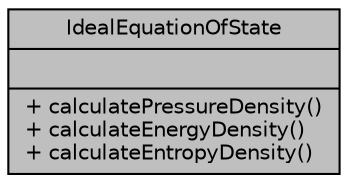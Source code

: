 digraph "IdealEquationOfState"
{
  edge [fontname="Helvetica",fontsize="10",labelfontname="Helvetica",labelfontsize="10"];
  node [fontname="Helvetica",fontsize="10",shape=record];
  Node1 [label="{IdealEquationOfState\n||+ calculatePressureDensity()\l+ calculateEnergyDensity()\l+ calculateEntropyDensity()\l}",height=0.2,width=0.4,color="black", fillcolor="grey75", style="filled", fontcolor="black"];
}
